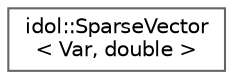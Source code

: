 digraph "Graphical Class Hierarchy"
{
 // LATEX_PDF_SIZE
  bgcolor="transparent";
  edge [fontname=Helvetica,fontsize=10,labelfontname=Helvetica,labelfontsize=10];
  node [fontname=Helvetica,fontsize=10,shape=box,height=0.2,width=0.4];
  rankdir="LR";
  Node0 [id="Node000000",label="idol::SparseVector\l\< Var, double \>",height=0.2,width=0.4,color="grey40", fillcolor="white", style="filled",URL="$classidol_1_1SparseVector.html",tooltip=" "];
}
